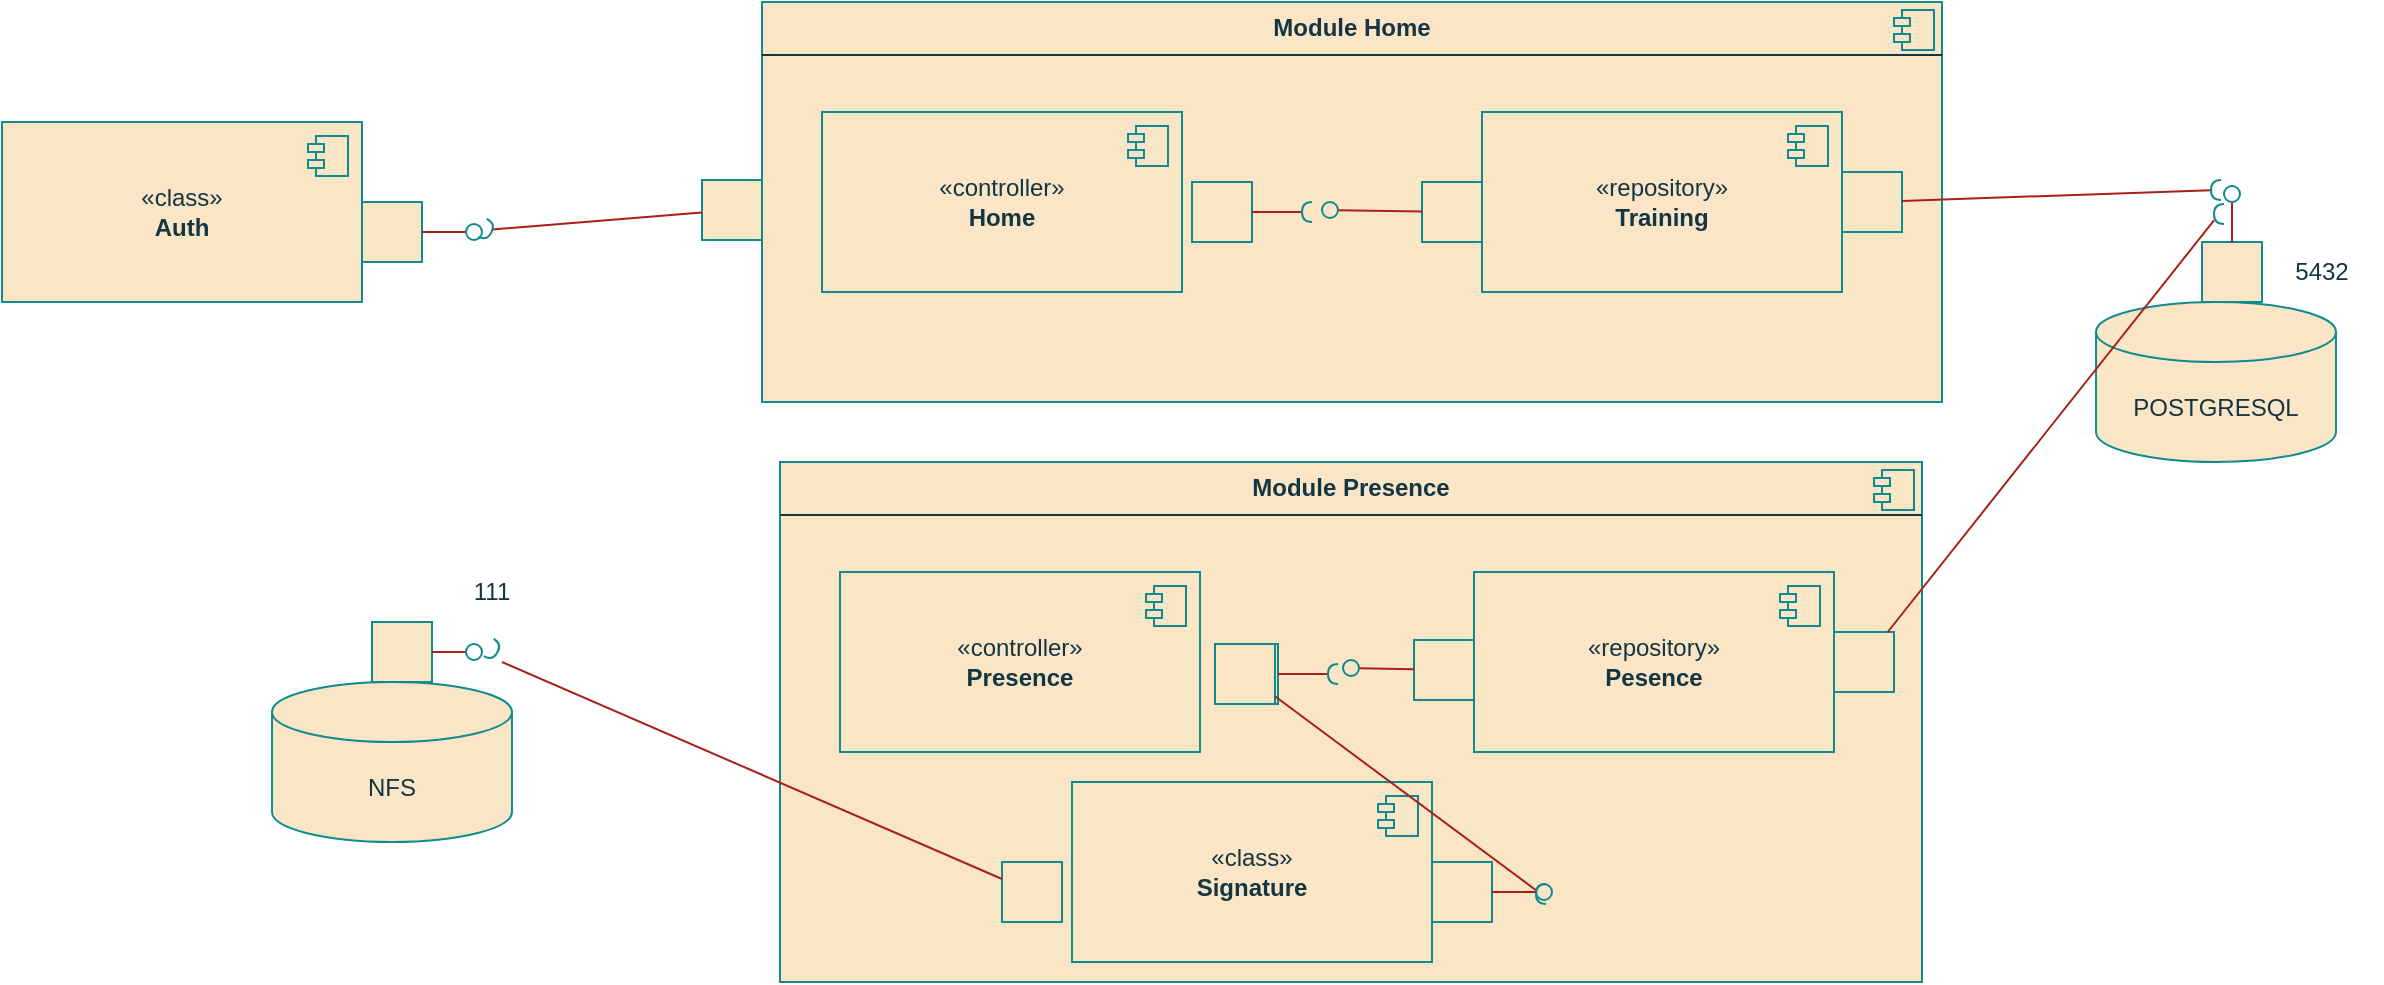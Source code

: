 <mxfile version="28.2.8">
  <diagram name="Page-1" id="EYg3MqegUCzYYS_CXkTB">
    <mxGraphModel dx="1780" dy="449" grid="1" gridSize="10" guides="1" tooltips="1" connect="1" arrows="1" fold="1" page="1" pageScale="1" pageWidth="827" pageHeight="1169" math="0" shadow="0">
      <root>
        <mxCell id="0" />
        <mxCell id="1" parent="0" />
        <mxCell id="DrM0CufQLxGyzozMeJKn-306" value="&lt;p style=&quot;margin:0px;margin-top:6px;text-align:center;&quot;&gt;&lt;b&gt;Module Home&lt;/b&gt;&lt;/p&gt;&lt;hr size=&quot;1&quot; style=&quot;border-style:solid;&quot;&gt;&lt;p style=&quot;margin:0px;margin-left:8px;&quot;&gt;&lt;br&gt;&lt;/p&gt;" style="align=left;overflow=fill;html=1;dropTarget=0;whiteSpace=wrap;strokeColor=#0F8B8D;fontColor=#143642;fillColor=#FAE5C7;" vertex="1" parent="1">
          <mxGeometry x="160" y="10" width="590" height="200" as="geometry" />
        </mxCell>
        <mxCell id="DrM0CufQLxGyzozMeJKn-307" value="" style="shape=component;jettyWidth=8;jettyHeight=4;strokeColor=#0F8B8D;fontColor=#143642;fillColor=#FAE5C7;" vertex="1" parent="DrM0CufQLxGyzozMeJKn-306">
          <mxGeometry x="1" width="20" height="20" relative="1" as="geometry">
            <mxPoint x="-24" y="4" as="offset" />
          </mxGeometry>
        </mxCell>
        <mxCell id="DrM0CufQLxGyzozMeJKn-308" value="«controller»&lt;br&gt;&lt;b&gt;Home&lt;/b&gt;" style="html=1;dropTarget=0;whiteSpace=wrap;strokeColor=#0F8B8D;fontColor=#143642;fillColor=#FAE5C7;" vertex="1" parent="1">
          <mxGeometry x="190" y="65" width="180" height="90" as="geometry" />
        </mxCell>
        <mxCell id="DrM0CufQLxGyzozMeJKn-309" value="" style="shape=module;jettyWidth=8;jettyHeight=4;strokeColor=#0F8B8D;fontColor=#143642;fillColor=#FAE5C7;" vertex="1" parent="DrM0CufQLxGyzozMeJKn-308">
          <mxGeometry x="1" width="20" height="20" relative="1" as="geometry">
            <mxPoint x="-27" y="7" as="offset" />
          </mxGeometry>
        </mxCell>
        <mxCell id="DrM0CufQLxGyzozMeJKn-310" value="«repository»&lt;br&gt;&lt;b&gt;Training&lt;/b&gt;" style="html=1;dropTarget=0;whiteSpace=wrap;strokeColor=#0F8B8D;fontColor=#143642;fillColor=#FAE5C7;" vertex="1" parent="1">
          <mxGeometry x="520" y="65" width="180" height="90" as="geometry" />
        </mxCell>
        <mxCell id="DrM0CufQLxGyzozMeJKn-311" value="" style="shape=module;jettyWidth=8;jettyHeight=4;strokeColor=#0F8B8D;fontColor=#143642;fillColor=#FAE5C7;" vertex="1" parent="DrM0CufQLxGyzozMeJKn-310">
          <mxGeometry x="1" width="20" height="20" relative="1" as="geometry">
            <mxPoint x="-27" y="7" as="offset" />
          </mxGeometry>
        </mxCell>
        <mxCell id="DrM0CufQLxGyzozMeJKn-312" value="«class»&lt;br&gt;&lt;b&gt;Auth&lt;/b&gt;" style="html=1;dropTarget=0;whiteSpace=wrap;strokeColor=#0F8B8D;fontColor=#143642;fillColor=#FAE5C7;" vertex="1" parent="1">
          <mxGeometry x="-220" y="70" width="180" height="90" as="geometry" />
        </mxCell>
        <mxCell id="DrM0CufQLxGyzozMeJKn-313" value="" style="shape=module;jettyWidth=8;jettyHeight=4;strokeColor=#0F8B8D;fontColor=#143642;fillColor=#FAE5C7;" vertex="1" parent="DrM0CufQLxGyzozMeJKn-312">
          <mxGeometry x="1" width="20" height="20" relative="1" as="geometry">
            <mxPoint x="-27" y="7" as="offset" />
          </mxGeometry>
        </mxCell>
        <mxCell id="DrM0CufQLxGyzozMeJKn-314" value="POSTGRESQL" style="shape=cylinder3;whiteSpace=wrap;html=1;boundedLbl=1;backgroundOutline=1;size=15;strokeColor=#0F8B8D;fontColor=#143642;fillColor=#FAE5C7;" vertex="1" parent="1">
          <mxGeometry x="827" y="160" width="120" height="80" as="geometry" />
        </mxCell>
        <mxCell id="DrM0CufQLxGyzozMeJKn-315" value="&lt;p style=&quot;margin:0px;margin-top:6px;text-align:center;&quot;&gt;&lt;b&gt;Module Presence&lt;/b&gt;&lt;/p&gt;&lt;hr size=&quot;1&quot; style=&quot;border-style:solid;&quot;&gt;&lt;p style=&quot;margin:0px;margin-left:8px;&quot;&gt;&lt;br&gt;&lt;/p&gt;" style="align=left;overflow=fill;html=1;dropTarget=0;whiteSpace=wrap;strokeColor=#0F8B8D;fontColor=#143642;fillColor=#FAE5C7;" vertex="1" parent="1">
          <mxGeometry x="169" y="240" width="571" height="260" as="geometry" />
        </mxCell>
        <mxCell id="DrM0CufQLxGyzozMeJKn-316" value="" style="shape=component;jettyWidth=8;jettyHeight=4;strokeColor=#0F8B8D;fontColor=#143642;fillColor=#FAE5C7;" vertex="1" parent="DrM0CufQLxGyzozMeJKn-315">
          <mxGeometry x="1" width="20" height="20" relative="1" as="geometry">
            <mxPoint x="-24" y="4" as="offset" />
          </mxGeometry>
        </mxCell>
        <mxCell id="DrM0CufQLxGyzozMeJKn-317" value="«controller»&lt;br&gt;&lt;b&gt;Presence&lt;/b&gt;" style="html=1;dropTarget=0;whiteSpace=wrap;strokeColor=#0F8B8D;fontColor=#143642;fillColor=#FAE5C7;" vertex="1" parent="1">
          <mxGeometry x="199" y="295" width="180" height="90" as="geometry" />
        </mxCell>
        <mxCell id="DrM0CufQLxGyzozMeJKn-318" value="" style="shape=module;jettyWidth=8;jettyHeight=4;strokeColor=#0F8B8D;fontColor=#143642;fillColor=#FAE5C7;" vertex="1" parent="DrM0CufQLxGyzozMeJKn-317">
          <mxGeometry x="1" width="20" height="20" relative="1" as="geometry">
            <mxPoint x="-27" y="7" as="offset" />
          </mxGeometry>
        </mxCell>
        <mxCell id="DrM0CufQLxGyzozMeJKn-319" value="«repository»&lt;br&gt;&lt;b&gt;Pesence&lt;/b&gt;" style="html=1;dropTarget=0;whiteSpace=wrap;strokeColor=#0F8B8D;fontColor=#143642;fillColor=#FAE5C7;" vertex="1" parent="1">
          <mxGeometry x="516" y="295" width="180" height="90" as="geometry" />
        </mxCell>
        <mxCell id="DrM0CufQLxGyzozMeJKn-320" value="" style="shape=module;jettyWidth=8;jettyHeight=4;strokeColor=#0F8B8D;fontColor=#143642;fillColor=#FAE5C7;" vertex="1" parent="DrM0CufQLxGyzozMeJKn-319">
          <mxGeometry x="1" width="20" height="20" relative="1" as="geometry">
            <mxPoint x="-27" y="7" as="offset" />
          </mxGeometry>
        </mxCell>
        <mxCell id="DrM0CufQLxGyzozMeJKn-321" value="«class»&lt;br&gt;&lt;b&gt;Signature&lt;/b&gt;" style="html=1;dropTarget=0;whiteSpace=wrap;strokeColor=#0F8B8D;fontColor=#143642;fillColor=#FAE5C7;" vertex="1" parent="1">
          <mxGeometry x="315" y="400" width="180" height="90" as="geometry" />
        </mxCell>
        <mxCell id="DrM0CufQLxGyzozMeJKn-322" value="" style="shape=module;jettyWidth=8;jettyHeight=4;strokeColor=#0F8B8D;fontColor=#143642;fillColor=#FAE5C7;" vertex="1" parent="DrM0CufQLxGyzozMeJKn-321">
          <mxGeometry x="1" width="20" height="20" relative="1" as="geometry">
            <mxPoint x="-27" y="7" as="offset" />
          </mxGeometry>
        </mxCell>
        <mxCell id="DrM0CufQLxGyzozMeJKn-323" value="" style="html=1;rounded=0;strokeColor=#0F8B8D;fontColor=#143642;fillColor=#FAE5C7;" vertex="1" parent="1">
          <mxGeometry x="-40" y="110" width="30" height="30" as="geometry" />
        </mxCell>
        <mxCell id="DrM0CufQLxGyzozMeJKn-324" value="" style="endArrow=none;html=1;rounded=0;align=center;verticalAlign=top;endFill=0;labelBackgroundColor=none;endSize=2;strokeColor=#A8201A;fontColor=#143642;fillColor=#FAE5C7;" edge="1" source="DrM0CufQLxGyzozMeJKn-323" target="DrM0CufQLxGyzozMeJKn-325" parent="1">
          <mxGeometry relative="1" as="geometry" />
        </mxCell>
        <mxCell id="DrM0CufQLxGyzozMeJKn-325" value="" style="ellipse;html=1;fontSize=11;align=center;fillColor=none;points=[];aspect=fixed;resizable=0;verticalAlign=bottom;labelPosition=center;verticalLabelPosition=top;flipH=1;strokeColor=#0F8B8D;fontColor=#143642;" vertex="1" parent="1">
          <mxGeometry x="12" y="121" width="8" height="8" as="geometry" />
        </mxCell>
        <mxCell id="DrM0CufQLxGyzozMeJKn-326" value="" style="html=1;rounded=0;strokeColor=#0F8B8D;fontColor=#143642;fillColor=#FAE5C7;" vertex="1" parent="1">
          <mxGeometry x="130" y="99" width="30" height="30" as="geometry" />
        </mxCell>
        <mxCell id="DrM0CufQLxGyzozMeJKn-327" value="" style="endArrow=none;html=1;rounded=0;align=center;verticalAlign=top;endFill=0;labelBackgroundColor=none;endSize=2;strokeColor=#A8201A;fontColor=#143642;fillColor=#FAE5C7;" edge="1" source="DrM0CufQLxGyzozMeJKn-326" target="DrM0CufQLxGyzozMeJKn-328" parent="1">
          <mxGeometry relative="1" as="geometry" />
        </mxCell>
        <mxCell id="DrM0CufQLxGyzozMeJKn-328" value="" style="shape=requiredInterface;html=1;fontSize=11;align=center;fillColor=none;points=[];aspect=fixed;resizable=0;verticalAlign=bottom;labelPosition=center;verticalLabelPosition=top;flipH=1;strokeColor=#0F8B8D;fontColor=#143642;rotation=-155;" vertex="1" parent="1">
          <mxGeometry x="20" y="119" width="5" height="10" as="geometry" />
        </mxCell>
        <mxCell id="DrM0CufQLxGyzozMeJKn-329" value="" style="html=1;rounded=0;strokeColor=#0F8B8D;fontColor=#143642;fillColor=#FAE5C7;" vertex="1" parent="1">
          <mxGeometry x="490" y="100" width="30" height="30" as="geometry" />
        </mxCell>
        <mxCell id="DrM0CufQLxGyzozMeJKn-330" value="" style="endArrow=none;html=1;rounded=0;align=center;verticalAlign=top;endFill=0;labelBackgroundColor=none;endSize=2;strokeColor=#A8201A;fontColor=#143642;fillColor=#FAE5C7;" edge="1" source="DrM0CufQLxGyzozMeJKn-329" target="DrM0CufQLxGyzozMeJKn-331" parent="1">
          <mxGeometry relative="1" as="geometry" />
        </mxCell>
        <mxCell id="DrM0CufQLxGyzozMeJKn-331" value="" style="ellipse;html=1;fontSize=11;align=center;fillColor=none;points=[];aspect=fixed;resizable=0;verticalAlign=bottom;labelPosition=center;verticalLabelPosition=top;flipH=1;strokeColor=#0F8B8D;fontColor=#143642;" vertex="1" parent="1">
          <mxGeometry x="440" y="110" width="8" height="8" as="geometry" />
        </mxCell>
        <mxCell id="DrM0CufQLxGyzozMeJKn-332" value="" style="html=1;rounded=0;strokeColor=#0F8B8D;fontColor=#143642;fillColor=#FAE5C7;" vertex="1" parent="1">
          <mxGeometry x="375" y="100" width="30" height="30" as="geometry" />
        </mxCell>
        <mxCell id="DrM0CufQLxGyzozMeJKn-333" value="" style="endArrow=none;html=1;rounded=0;align=center;verticalAlign=top;endFill=0;labelBackgroundColor=none;endSize=2;strokeColor=#A8201A;fontColor=#143642;fillColor=#FAE5C7;" edge="1" source="DrM0CufQLxGyzozMeJKn-332" target="DrM0CufQLxGyzozMeJKn-334" parent="1">
          <mxGeometry relative="1" as="geometry" />
        </mxCell>
        <mxCell id="DrM0CufQLxGyzozMeJKn-334" value="" style="shape=requiredInterface;html=1;fontSize=11;align=center;fillColor=none;points=[];aspect=fixed;resizable=0;verticalAlign=bottom;labelPosition=center;verticalLabelPosition=top;flipH=1;strokeColor=#0F8B8D;fontColor=#143642;" vertex="1" parent="1">
          <mxGeometry x="430" y="110" width="5" height="10" as="geometry" />
        </mxCell>
        <mxCell id="DrM0CufQLxGyzozMeJKn-335" value="" style="html=1;rounded=0;strokeColor=#0F8B8D;fontColor=#143642;fillColor=#FAE5C7;" vertex="1" parent="1">
          <mxGeometry x="880" y="130" width="30" height="30" as="geometry" />
        </mxCell>
        <mxCell id="DrM0CufQLxGyzozMeJKn-336" value="" style="endArrow=none;html=1;rounded=0;align=center;verticalAlign=top;endFill=0;labelBackgroundColor=none;endSize=2;strokeColor=#A8201A;fontColor=#143642;fillColor=#FAE5C7;" edge="1" source="DrM0CufQLxGyzozMeJKn-335" target="DrM0CufQLxGyzozMeJKn-337" parent="1">
          <mxGeometry relative="1" as="geometry" />
        </mxCell>
        <mxCell id="DrM0CufQLxGyzozMeJKn-337" value="" style="ellipse;html=1;fontSize=11;align=center;fillColor=none;points=[];aspect=fixed;resizable=0;verticalAlign=bottom;labelPosition=center;verticalLabelPosition=top;flipH=1;strokeColor=#0F8B8D;fontColor=#143642;" vertex="1" parent="1">
          <mxGeometry x="891" y="102" width="8" height="8" as="geometry" />
        </mxCell>
        <mxCell id="DrM0CufQLxGyzozMeJKn-338" value="" style="html=1;rounded=0;strokeColor=#0F8B8D;fontColor=#143642;fillColor=#FAE5C7;" vertex="1" parent="1">
          <mxGeometry x="700" y="95" width="30" height="30" as="geometry" />
        </mxCell>
        <mxCell id="DrM0CufQLxGyzozMeJKn-339" value="" style="endArrow=none;html=1;rounded=0;align=center;verticalAlign=top;endFill=0;labelBackgroundColor=none;endSize=2;strokeColor=#A8201A;fontColor=#143642;fillColor=#FAE5C7;" edge="1" source="DrM0CufQLxGyzozMeJKn-338" target="DrM0CufQLxGyzozMeJKn-340" parent="1">
          <mxGeometry relative="1" as="geometry" />
        </mxCell>
        <mxCell id="DrM0CufQLxGyzozMeJKn-340" value="" style="shape=requiredInterface;html=1;fontSize=11;align=center;fillColor=none;points=[];aspect=fixed;resizable=0;verticalAlign=bottom;labelPosition=center;verticalLabelPosition=top;flipH=1;strokeColor=#0F8B8D;fontColor=#143642;" vertex="1" parent="1">
          <mxGeometry x="884.5" y="99" width="5" height="10" as="geometry" />
        </mxCell>
        <mxCell id="DrM0CufQLxGyzozMeJKn-341" value="5432" style="text;html=1;whiteSpace=wrap;strokeColor=none;fillColor=none;align=center;verticalAlign=middle;rounded=0;fontColor=#143642;" vertex="1" parent="1">
          <mxGeometry x="910" y="130" width="60" height="30" as="geometry" />
        </mxCell>
        <mxCell id="DrM0CufQLxGyzozMeJKn-342" value="NFS" style="shape=cylinder3;whiteSpace=wrap;html=1;boundedLbl=1;backgroundOutline=1;size=15;strokeColor=#0F8B8D;fontColor=#143642;fillColor=#FAE5C7;" vertex="1" parent="1">
          <mxGeometry x="-85" y="350" width="120" height="80" as="geometry" />
        </mxCell>
        <mxCell id="DrM0CufQLxGyzozMeJKn-343" value="" style="html=1;rounded=0;strokeColor=#0F8B8D;fontColor=#143642;fillColor=#FAE5C7;" vertex="1" parent="1">
          <mxGeometry x="-35" y="320" width="30" height="30" as="geometry" />
        </mxCell>
        <mxCell id="DrM0CufQLxGyzozMeJKn-344" value="" style="endArrow=none;html=1;rounded=0;align=center;verticalAlign=top;endFill=0;labelBackgroundColor=none;endSize=2;strokeColor=#A8201A;fontColor=#143642;fillColor=#FAE5C7;" edge="1" source="DrM0CufQLxGyzozMeJKn-343" target="DrM0CufQLxGyzozMeJKn-345" parent="1">
          <mxGeometry relative="1" as="geometry" />
        </mxCell>
        <mxCell id="DrM0CufQLxGyzozMeJKn-345" value="" style="ellipse;html=1;fontSize=11;align=center;fillColor=none;points=[];aspect=fixed;resizable=0;verticalAlign=bottom;labelPosition=center;verticalLabelPosition=top;flipH=1;strokeColor=#0F8B8D;fontColor=#143642;" vertex="1" parent="1">
          <mxGeometry x="12" y="331" width="8" height="8" as="geometry" />
        </mxCell>
        <mxCell id="DrM0CufQLxGyzozMeJKn-346" value="111" style="text;html=1;whiteSpace=wrap;strokeColor=none;fillColor=none;align=center;verticalAlign=middle;rounded=0;fontColor=#143642;" vertex="1" parent="1">
          <mxGeometry x="-5" y="290" width="60" height="30" as="geometry" />
        </mxCell>
        <mxCell id="DrM0CufQLxGyzozMeJKn-347" value="" style="html=1;rounded=0;strokeColor=#0F8B8D;fontColor=#143642;fillColor=#FAE5C7;" vertex="1" parent="1">
          <mxGeometry x="280" y="440" width="30" height="30" as="geometry" />
        </mxCell>
        <mxCell id="DrM0CufQLxGyzozMeJKn-348" value="" style="endArrow=none;html=1;rounded=0;align=center;verticalAlign=top;endFill=0;labelBackgroundColor=none;endSize=2;strokeColor=#A8201A;fontColor=#143642;fillColor=#FAE5C7;" edge="1" source="DrM0CufQLxGyzozMeJKn-347" parent="1">
          <mxGeometry relative="1" as="geometry">
            <mxPoint x="30" y="340" as="targetPoint" />
          </mxGeometry>
        </mxCell>
        <mxCell id="DrM0CufQLxGyzozMeJKn-349" value="" style="shape=requiredInterface;html=1;fontSize=11;align=center;fillColor=none;points=[];aspect=fixed;resizable=0;verticalAlign=bottom;labelPosition=center;verticalLabelPosition=top;flipH=1;strokeColor=#0F8B8D;fontColor=#143642;rotation=-150;" vertex="1" parent="1">
          <mxGeometry x="23" y="329" width="5" height="10" as="geometry" />
        </mxCell>
        <mxCell id="DrM0CufQLxGyzozMeJKn-350" value="" style="html=1;rounded=0;strokeColor=#0F8B8D;fontColor=#143642;fillColor=#FAE5C7;" vertex="1" parent="1">
          <mxGeometry x="486" y="329" width="30" height="30" as="geometry" />
        </mxCell>
        <mxCell id="DrM0CufQLxGyzozMeJKn-351" value="" style="endArrow=none;html=1;rounded=0;align=center;verticalAlign=top;endFill=0;labelBackgroundColor=none;endSize=2;strokeColor=#A8201A;fontColor=#143642;fillColor=#FAE5C7;" edge="1" source="DrM0CufQLxGyzozMeJKn-350" target="DrM0CufQLxGyzozMeJKn-352" parent="1">
          <mxGeometry relative="1" as="geometry" />
        </mxCell>
        <mxCell id="DrM0CufQLxGyzozMeJKn-352" value="" style="ellipse;html=1;fontSize=11;align=center;fillColor=none;points=[];aspect=fixed;resizable=0;verticalAlign=bottom;labelPosition=center;verticalLabelPosition=top;flipH=1;strokeColor=#0F8B8D;fontColor=#143642;" vertex="1" parent="1">
          <mxGeometry x="450.5" y="339" width="8" height="8" as="geometry" />
        </mxCell>
        <mxCell id="DrM0CufQLxGyzozMeJKn-353" value="" style="html=1;rounded=0;strokeColor=#0F8B8D;fontColor=#143642;fillColor=#FAE5C7;" vertex="1" parent="1">
          <mxGeometry x="388" y="331" width="30" height="30" as="geometry" />
        </mxCell>
        <mxCell id="DrM0CufQLxGyzozMeJKn-354" value="" style="endArrow=none;html=1;rounded=0;align=center;verticalAlign=top;endFill=0;labelBackgroundColor=none;endSize=2;strokeColor=#A8201A;fontColor=#143642;fillColor=#FAE5C7;" edge="1" source="DrM0CufQLxGyzozMeJKn-353" target="DrM0CufQLxGyzozMeJKn-355" parent="1">
          <mxGeometry relative="1" as="geometry" />
        </mxCell>
        <mxCell id="DrM0CufQLxGyzozMeJKn-355" value="" style="shape=requiredInterface;html=1;fontSize=11;align=center;fillColor=none;points=[];aspect=fixed;resizable=0;verticalAlign=bottom;labelPosition=center;verticalLabelPosition=top;flipH=1;strokeColor=#0F8B8D;fontColor=#143642;" vertex="1" parent="1">
          <mxGeometry x="443" y="341" width="5" height="10" as="geometry" />
        </mxCell>
        <mxCell id="DrM0CufQLxGyzozMeJKn-356" value="" style="html=1;rounded=0;strokeColor=#0F8B8D;fontColor=#143642;fillColor=#FAE5C7;" vertex="1" parent="1">
          <mxGeometry x="696" y="325" width="30" height="30" as="geometry" />
        </mxCell>
        <mxCell id="DrM0CufQLxGyzozMeJKn-357" value="" style="endArrow=none;html=1;rounded=0;align=center;verticalAlign=top;endFill=0;labelBackgroundColor=none;endSize=2;strokeColor=#A8201A;fontColor=#143642;fillColor=#FAE5C7;" edge="1" source="DrM0CufQLxGyzozMeJKn-356" target="DrM0CufQLxGyzozMeJKn-358" parent="1">
          <mxGeometry relative="1" as="geometry" />
        </mxCell>
        <mxCell id="DrM0CufQLxGyzozMeJKn-358" value="" style="shape=requiredInterface;html=1;fontSize=11;align=center;fillColor=none;points=[];aspect=fixed;resizable=0;verticalAlign=bottom;labelPosition=center;verticalLabelPosition=top;flipH=1;strokeColor=#0F8B8D;fontColor=#143642;" vertex="1" parent="1">
          <mxGeometry x="886" y="111" width="5" height="10" as="geometry" />
        </mxCell>
        <mxCell id="DrM0CufQLxGyzozMeJKn-359" value="" style="html=1;rounded=0;strokeColor=#0F8B8D;fontColor=#143642;fillColor=#FAE5C7;" vertex="1" parent="1">
          <mxGeometry x="495" y="440" width="30" height="30" as="geometry" />
        </mxCell>
        <mxCell id="DrM0CufQLxGyzozMeJKn-360" value="" style="endArrow=none;html=1;rounded=0;align=center;verticalAlign=top;endFill=0;labelBackgroundColor=none;endSize=2;strokeColor=#A8201A;fontColor=#143642;fillColor=#FAE5C7;" edge="1" source="DrM0CufQLxGyzozMeJKn-359" target="DrM0CufQLxGyzozMeJKn-361" parent="1">
          <mxGeometry relative="1" as="geometry" />
        </mxCell>
        <mxCell id="DrM0CufQLxGyzozMeJKn-361" value="" style="ellipse;html=1;fontSize=11;align=center;fillColor=none;points=[];aspect=fixed;resizable=0;verticalAlign=bottom;labelPosition=center;verticalLabelPosition=top;flipH=1;strokeColor=#0F8B8D;fontColor=#143642;" vertex="1" parent="1">
          <mxGeometry x="547" y="451" width="8" height="8" as="geometry" />
        </mxCell>
        <mxCell id="DrM0CufQLxGyzozMeJKn-364" value="" style="html=1;rounded=0;strokeColor=#0F8B8D;fontColor=#143642;fillColor=#FAE5C7;" vertex="1" parent="1">
          <mxGeometry x="386.5" y="331" width="30" height="30" as="geometry" />
        </mxCell>
        <mxCell id="DrM0CufQLxGyzozMeJKn-365" value="" style="endArrow=none;html=1;rounded=0;align=center;verticalAlign=top;endFill=0;labelBackgroundColor=none;endSize=2;strokeColor=#A8201A;fontColor=#143642;fillColor=#FAE5C7;" edge="1" source="DrM0CufQLxGyzozMeJKn-364" target="DrM0CufQLxGyzozMeJKn-366" parent="1">
          <mxGeometry relative="1" as="geometry" />
        </mxCell>
        <mxCell id="DrM0CufQLxGyzozMeJKn-366" value="" style="shape=requiredInterface;html=1;fontSize=11;align=center;fillColor=none;points=[];aspect=fixed;resizable=0;verticalAlign=bottom;labelPosition=center;verticalLabelPosition=top;flipH=1;strokeColor=#0F8B8D;fontColor=#143642;" vertex="1" parent="1">
          <mxGeometry x="547" y="451" width="5" height="10" as="geometry" />
        </mxCell>
      </root>
    </mxGraphModel>
  </diagram>
</mxfile>
